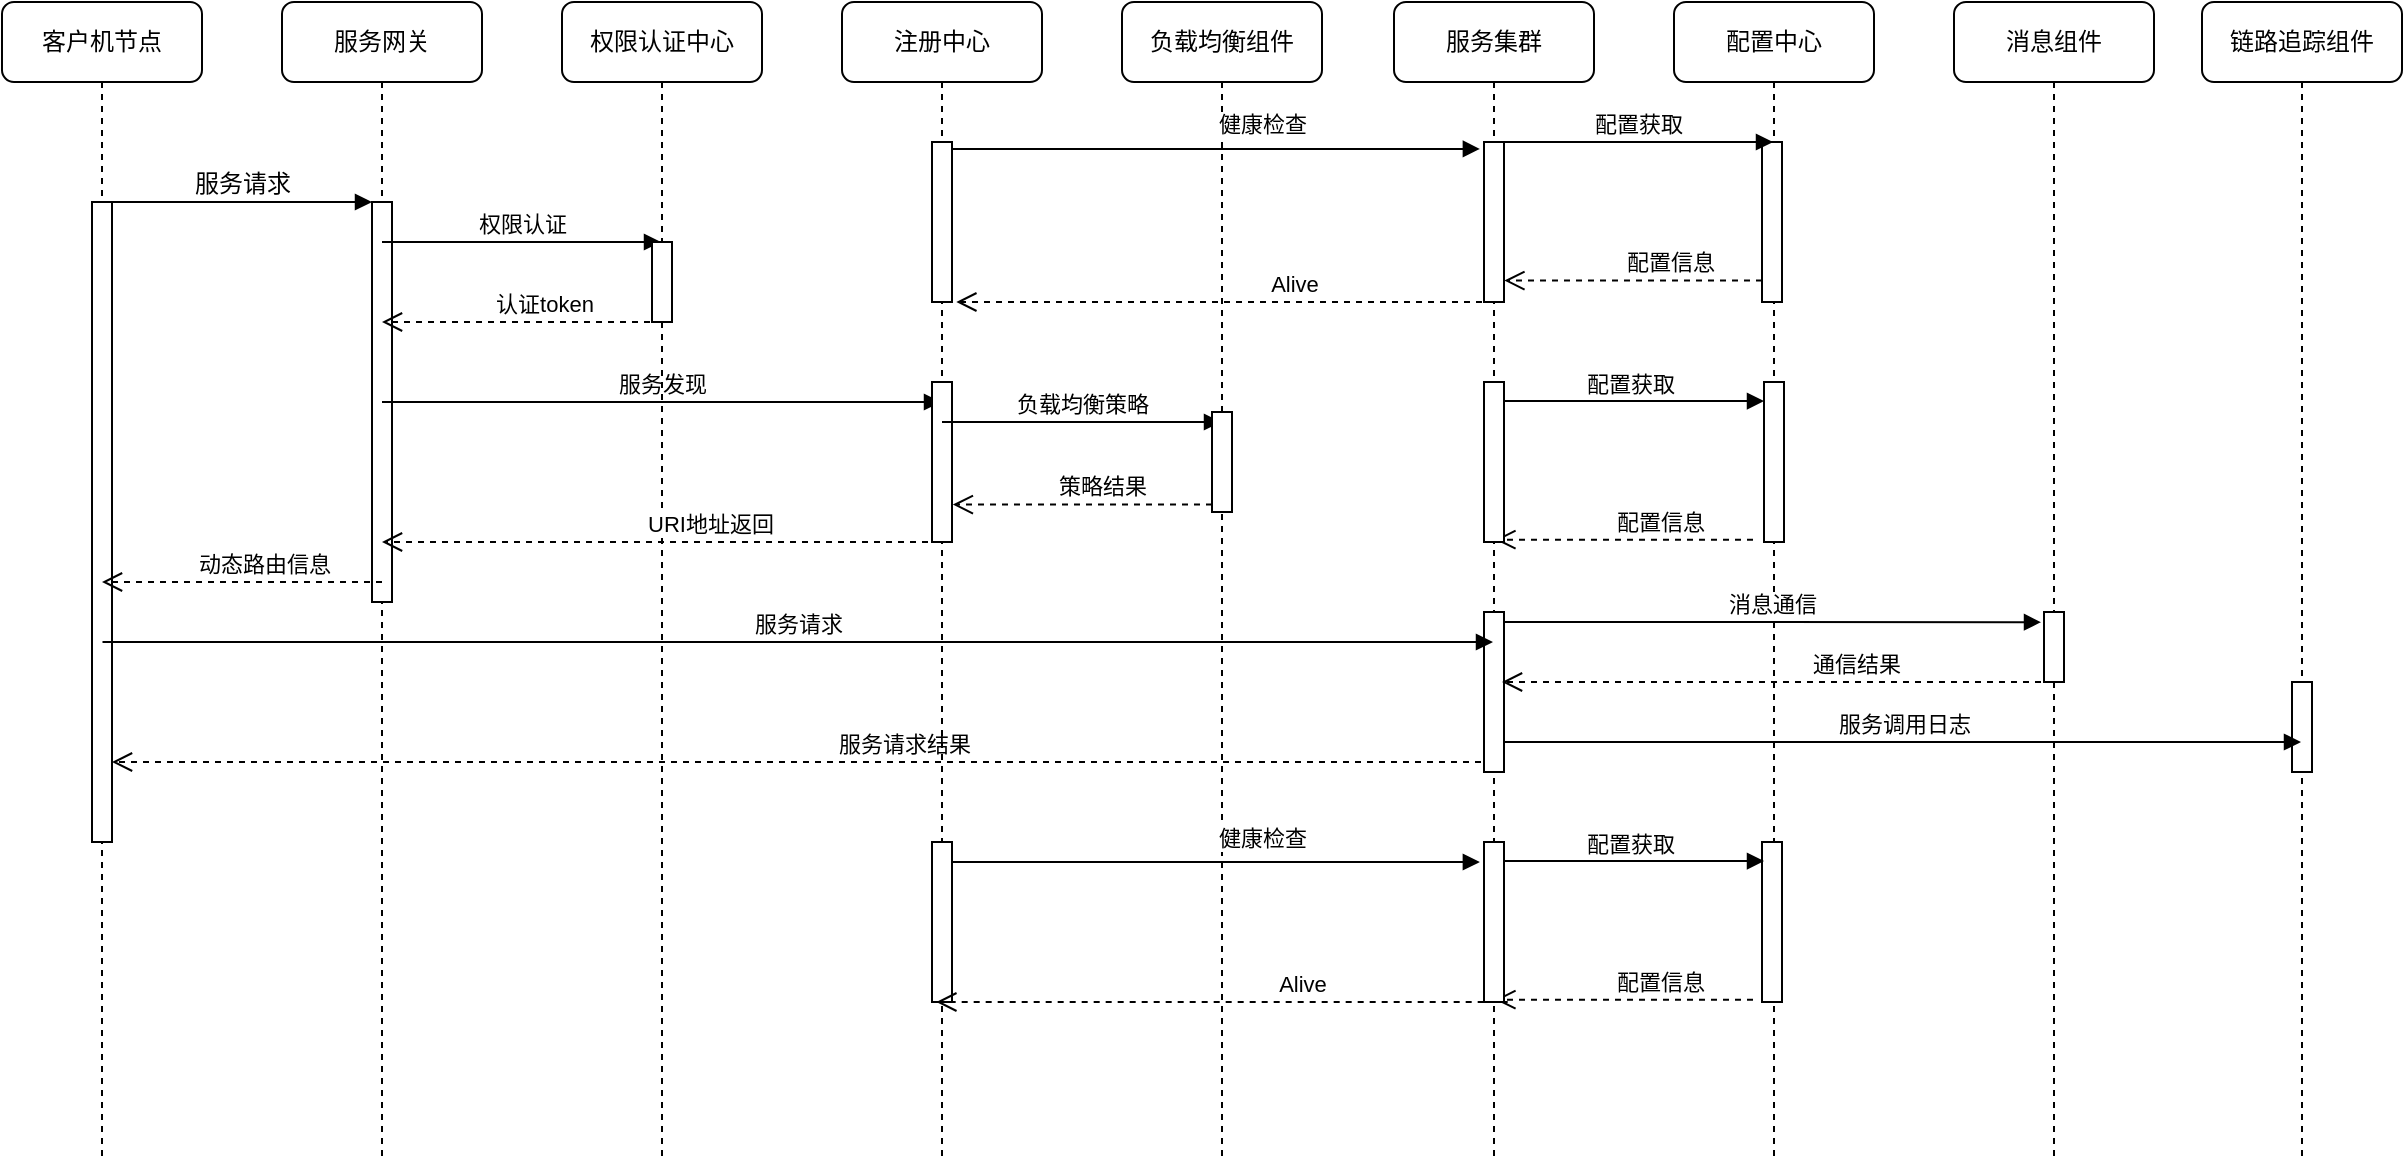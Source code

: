 <mxfile version="20.0.1" type="github">
  <diagram name="Page-1" id="13e1069c-82ec-6db2-03f1-153e76fe0fe0">
    <mxGraphModel dx="1489" dy="801" grid="1" gridSize="10" guides="1" tooltips="1" connect="0" arrows="1" fold="1" page="1" pageScale="1" pageWidth="1100" pageHeight="850" background="none" math="0" shadow="0">
      <root>
        <mxCell id="0" />
        <mxCell id="1" parent="0" />
        <mxCell id="7baba1c4bc27f4b0-2" value="服务网关" style="shape=umlLifeline;perimeter=lifelinePerimeter;whiteSpace=wrap;html=1;container=1;collapsible=0;recursiveResize=0;outlineConnect=0;rounded=1;shadow=0;comic=0;labelBackgroundColor=none;strokeWidth=1;fontFamily=Verdana;fontSize=12;align=center;" parent="1" vertex="1">
          <mxGeometry x="240" y="80" width="100" height="580" as="geometry" />
        </mxCell>
        <mxCell id="KtjAfawkbh8S06eXO74y-8" value="" style="html=1;points=[];perimeter=orthogonalPerimeter;" vertex="1" parent="7baba1c4bc27f4b0-2">
          <mxGeometry x="45" y="100" width="10" height="200" as="geometry" />
        </mxCell>
        <mxCell id="KtjAfawkbh8S06eXO74y-10" value="权限认证" style="html=1;verticalAlign=bottom;endArrow=block;rounded=0;" edge="1" parent="7baba1c4bc27f4b0-2" target="7baba1c4bc27f4b0-3">
          <mxGeometry width="80" relative="1" as="geometry">
            <mxPoint x="50" y="120" as="sourcePoint" />
            <mxPoint x="130" y="120" as="targetPoint" />
          </mxGeometry>
        </mxCell>
        <mxCell id="KtjAfawkbh8S06eXO74y-18" value="服务发现" style="html=1;verticalAlign=bottom;endArrow=block;rounded=0;" edge="1" parent="7baba1c4bc27f4b0-2" target="7baba1c4bc27f4b0-4">
          <mxGeometry width="80" relative="1" as="geometry">
            <mxPoint x="50" y="200" as="sourcePoint" />
            <mxPoint x="130" y="200" as="targetPoint" />
          </mxGeometry>
        </mxCell>
        <mxCell id="7baba1c4bc27f4b0-3" value="权限认证中心" style="shape=umlLifeline;perimeter=lifelinePerimeter;whiteSpace=wrap;html=1;container=1;collapsible=0;recursiveResize=0;outlineConnect=0;rounded=1;shadow=0;comic=0;labelBackgroundColor=none;strokeWidth=1;fontFamily=Verdana;fontSize=12;align=center;" parent="1" vertex="1">
          <mxGeometry x="380" y="80" width="100" height="580" as="geometry" />
        </mxCell>
        <mxCell id="KtjAfawkbh8S06eXO74y-11" value="" style="html=1;points=[];perimeter=orthogonalPerimeter;" vertex="1" parent="7baba1c4bc27f4b0-3">
          <mxGeometry x="45" y="120" width="10" height="40" as="geometry" />
        </mxCell>
        <mxCell id="KtjAfawkbh8S06eXO74y-51" value="服务请求结果" style="html=1;verticalAlign=bottom;endArrow=open;dashed=1;endSize=8;rounded=0;" edge="1" parent="7baba1c4bc27f4b0-3" source="KtjAfawkbh8S06eXO74y-2">
          <mxGeometry x="-0.147" relative="1" as="geometry">
            <mxPoint x="60.68" y="380" as="sourcePoint" />
            <mxPoint x="-224.996" y="380" as="targetPoint" />
            <mxPoint as="offset" />
          </mxGeometry>
        </mxCell>
        <mxCell id="7baba1c4bc27f4b0-4" value="注册中心" style="shape=umlLifeline;perimeter=lifelinePerimeter;whiteSpace=wrap;html=1;container=1;collapsible=0;recursiveResize=0;outlineConnect=0;rounded=1;shadow=0;comic=0;labelBackgroundColor=none;strokeWidth=1;fontFamily=Verdana;fontSize=12;align=center;" parent="1" vertex="1">
          <mxGeometry x="520" y="80" width="100" height="580" as="geometry" />
        </mxCell>
        <mxCell id="KtjAfawkbh8S06eXO74y-14" value="" style="html=1;points=[];perimeter=orthogonalPerimeter;" vertex="1" parent="7baba1c4bc27f4b0-4">
          <mxGeometry x="45" y="70" width="10" height="80" as="geometry" />
        </mxCell>
        <mxCell id="KtjAfawkbh8S06eXO74y-15" value="" style="html=1;points=[];perimeter=orthogonalPerimeter;" vertex="1" parent="7baba1c4bc27f4b0-4">
          <mxGeometry x="45" y="190" width="10" height="80" as="geometry" />
        </mxCell>
        <mxCell id="KtjAfawkbh8S06eXO74y-17" value="" style="html=1;points=[];perimeter=orthogonalPerimeter;" vertex="1" parent="7baba1c4bc27f4b0-4">
          <mxGeometry x="45" y="420" width="10" height="80" as="geometry" />
        </mxCell>
        <mxCell id="KtjAfawkbh8S06eXO74y-21" value="URI地址返回" style="html=1;verticalAlign=bottom;endArrow=open;dashed=1;endSize=8;rounded=0;" edge="1" parent="7baba1c4bc27f4b0-4" target="7baba1c4bc27f4b0-2">
          <mxGeometry x="-0.147" relative="1" as="geometry">
            <mxPoint x="55" y="270" as="sourcePoint" />
            <mxPoint x="-85.676" y="270" as="targetPoint" />
            <mxPoint as="offset" />
          </mxGeometry>
        </mxCell>
        <mxCell id="KtjAfawkbh8S06eXO74y-23" value="负载均衡策略" style="html=1;verticalAlign=bottom;endArrow=block;rounded=0;" edge="1" parent="7baba1c4bc27f4b0-4" target="7baba1c4bc27f4b0-5">
          <mxGeometry width="80" relative="1" as="geometry">
            <mxPoint x="50" y="210" as="sourcePoint" />
            <mxPoint x="130" y="210" as="targetPoint" />
          </mxGeometry>
        </mxCell>
        <mxCell id="7baba1c4bc27f4b0-5" value="负载均衡组件" style="shape=umlLifeline;perimeter=lifelinePerimeter;whiteSpace=wrap;html=1;container=1;collapsible=0;recursiveResize=0;outlineConnect=0;rounded=1;shadow=0;comic=0;labelBackgroundColor=none;strokeWidth=1;fontFamily=Verdana;fontSize=12;align=center;" parent="1" vertex="1">
          <mxGeometry x="660" y="80" width="100" height="580" as="geometry" />
        </mxCell>
        <mxCell id="KtjAfawkbh8S06eXO74y-22" value="" style="html=1;points=[];perimeter=orthogonalPerimeter;" vertex="1" parent="7baba1c4bc27f4b0-5">
          <mxGeometry x="45" y="205" width="10" height="50" as="geometry" />
        </mxCell>
        <mxCell id="KtjAfawkbh8S06eXO74y-35" value="健康检查" style="html=1;verticalAlign=bottom;endArrow=block;rounded=0;entryX=-0.206;entryY=0.043;entryDx=0;entryDy=0;entryPerimeter=0;" edge="1" parent="7baba1c4bc27f4b0-5">
          <mxGeometry x="0.174" y="3" width="80" relative="1" as="geometry">
            <mxPoint x="-85" y="430.0" as="sourcePoint" />
            <mxPoint x="178.94" y="430.0" as="targetPoint" />
            <mxPoint as="offset" />
          </mxGeometry>
        </mxCell>
        <mxCell id="7baba1c4bc27f4b0-6" value="配置中心" style="shape=umlLifeline;perimeter=lifelinePerimeter;whiteSpace=wrap;html=1;container=1;collapsible=0;recursiveResize=0;outlineConnect=0;rounded=1;shadow=0;comic=0;labelBackgroundColor=none;strokeWidth=1;fontFamily=Verdana;fontSize=12;align=center;" parent="1" vertex="1">
          <mxGeometry x="936" y="80" width="100" height="580" as="geometry" />
        </mxCell>
        <mxCell id="KtjAfawkbh8S06eXO74y-38" value="" style="html=1;points=[];perimeter=orthogonalPerimeter;" vertex="1" parent="7baba1c4bc27f4b0-6">
          <mxGeometry x="44" y="70" width="10" height="80" as="geometry" />
        </mxCell>
        <mxCell id="KtjAfawkbh8S06eXO74y-39" value="" style="html=1;points=[];perimeter=orthogonalPerimeter;" vertex="1" parent="7baba1c4bc27f4b0-6">
          <mxGeometry x="45" y="190" width="10" height="80" as="geometry" />
        </mxCell>
        <mxCell id="KtjAfawkbh8S06eXO74y-40" value="" style="html=1;points=[];perimeter=orthogonalPerimeter;" vertex="1" parent="7baba1c4bc27f4b0-6">
          <mxGeometry x="44" y="420" width="10" height="80" as="geometry" />
        </mxCell>
        <mxCell id="KtjAfawkbh8S06eXO74y-42" value="配置获取" style="html=1;verticalAlign=bottom;endArrow=block;rounded=0;" edge="1" parent="7baba1c4bc27f4b0-6">
          <mxGeometry width="80" relative="1" as="geometry">
            <mxPoint x="-90.5" y="199.54" as="sourcePoint" />
            <mxPoint x="45" y="199.54" as="targetPoint" />
          </mxGeometry>
        </mxCell>
        <mxCell id="KtjAfawkbh8S06eXO74y-43" value="配置信息" style="html=1;verticalAlign=bottom;endArrow=open;dashed=1;endSize=8;rounded=0;entryX=1.018;entryY=0.866;entryDx=0;entryDy=0;entryPerimeter=0;" edge="1" parent="7baba1c4bc27f4b0-6">
          <mxGeometry x="-0.28" relative="1" as="geometry">
            <mxPoint x="39.5" y="268.82" as="sourcePoint" />
            <mxPoint x="-89.32" y="268.82" as="targetPoint" />
            <mxPoint as="offset" />
          </mxGeometry>
        </mxCell>
        <mxCell id="KtjAfawkbh8S06eXO74y-44" value="配置获取" style="html=1;verticalAlign=bottom;endArrow=block;rounded=0;" edge="1" parent="7baba1c4bc27f4b0-6">
          <mxGeometry width="80" relative="1" as="geometry">
            <mxPoint x="-90.5" y="429.54" as="sourcePoint" />
            <mxPoint x="45" y="429.54" as="targetPoint" />
          </mxGeometry>
        </mxCell>
        <mxCell id="KtjAfawkbh8S06eXO74y-45" value="配置信息" style="html=1;verticalAlign=bottom;endArrow=open;dashed=1;endSize=8;rounded=0;entryX=1.018;entryY=0.866;entryDx=0;entryDy=0;entryPerimeter=0;" edge="1" parent="7baba1c4bc27f4b0-6">
          <mxGeometry x="-0.28" relative="1" as="geometry">
            <mxPoint x="39.5" y="498.82" as="sourcePoint" />
            <mxPoint x="-89.32" y="498.82" as="targetPoint" />
            <mxPoint as="offset" />
          </mxGeometry>
        </mxCell>
        <mxCell id="KtjAfawkbh8S06eXO74y-48" value="消息通信" style="html=1;verticalAlign=bottom;endArrow=block;rounded=0;" edge="1" parent="7baba1c4bc27f4b0-6">
          <mxGeometry width="80" relative="1" as="geometry">
            <mxPoint x="-85.5" y="310" as="sourcePoint" />
            <mxPoint x="183.5" y="310.09" as="targetPoint" />
          </mxGeometry>
        </mxCell>
        <mxCell id="7baba1c4bc27f4b0-7" value="消息组件" style="shape=umlLifeline;perimeter=lifelinePerimeter;whiteSpace=wrap;html=1;container=1;collapsible=0;recursiveResize=0;outlineConnect=0;rounded=1;shadow=0;comic=0;labelBackgroundColor=none;strokeWidth=1;fontFamily=Verdana;fontSize=12;align=center;" parent="1" vertex="1">
          <mxGeometry x="1076" y="80" width="100" height="580" as="geometry" />
        </mxCell>
        <mxCell id="KtjAfawkbh8S06eXO74y-46" value="" style="html=1;points=[];perimeter=orthogonalPerimeter;" vertex="1" parent="7baba1c4bc27f4b0-7">
          <mxGeometry x="45" y="305" width="10" height="35" as="geometry" />
        </mxCell>
        <mxCell id="7baba1c4bc27f4b0-8" value="客户机节点" style="shape=umlLifeline;perimeter=lifelinePerimeter;whiteSpace=wrap;html=1;container=1;collapsible=0;recursiveResize=0;outlineConnect=0;rounded=1;shadow=0;comic=0;labelBackgroundColor=none;strokeWidth=1;fontFamily=Verdana;fontSize=12;align=center;" parent="1" vertex="1">
          <mxGeometry x="100" y="80" width="100" height="580" as="geometry" />
        </mxCell>
        <mxCell id="7baba1c4bc27f4b0-9" value="" style="html=1;points=[];perimeter=orthogonalPerimeter;rounded=0;shadow=0;comic=0;labelBackgroundColor=none;strokeWidth=1;fontFamily=Verdana;fontSize=12;align=center;" parent="7baba1c4bc27f4b0-8" vertex="1">
          <mxGeometry x="45" y="100" width="10" height="320" as="geometry" />
        </mxCell>
        <mxCell id="7baba1c4bc27f4b0-11" value="服务请求" style="html=1;verticalAlign=bottom;endArrow=block;entryX=0;entryY=0;labelBackgroundColor=none;fontFamily=Verdana;fontSize=12;edgeStyle=elbowEdgeStyle;elbow=vertical;" parent="1" source="7baba1c4bc27f4b0-9" edge="1">
          <mxGeometry relative="1" as="geometry">
            <mxPoint x="220" y="190" as="sourcePoint" />
            <mxPoint x="285" y="180" as="targetPoint" />
          </mxGeometry>
        </mxCell>
        <mxCell id="KtjAfawkbh8S06eXO74y-1" value="链路追踪组件" style="shape=umlLifeline;perimeter=lifelinePerimeter;whiteSpace=wrap;html=1;container=1;collapsible=0;recursiveResize=0;outlineConnect=0;rounded=1;shadow=0;comic=0;labelBackgroundColor=none;strokeWidth=1;fontFamily=Verdana;fontSize=12;align=center;size=40;" vertex="1" parent="1">
          <mxGeometry x="1200" y="80" width="100" height="580" as="geometry" />
        </mxCell>
        <mxCell id="KtjAfawkbh8S06eXO74y-47" value="" style="html=1;points=[];perimeter=orthogonalPerimeter;" vertex="1" parent="KtjAfawkbh8S06eXO74y-1">
          <mxGeometry x="45" y="340" width="10" height="45" as="geometry" />
        </mxCell>
        <mxCell id="KtjAfawkbh8S06eXO74y-2" value="服务集群" style="shape=umlLifeline;perimeter=lifelinePerimeter;whiteSpace=wrap;html=1;container=1;collapsible=0;recursiveResize=0;outlineConnect=0;rounded=1;shadow=0;comic=0;labelBackgroundColor=none;strokeWidth=1;fontFamily=Verdana;fontSize=12;align=center;" vertex="1" parent="1">
          <mxGeometry x="796" y="80" width="100" height="580" as="geometry" />
        </mxCell>
        <mxCell id="KtjAfawkbh8S06eXO74y-25" value="" style="html=1;points=[];perimeter=orthogonalPerimeter;" vertex="1" parent="KtjAfawkbh8S06eXO74y-2">
          <mxGeometry x="45" y="70" width="10" height="80" as="geometry" />
        </mxCell>
        <mxCell id="KtjAfawkbh8S06eXO74y-28" value="" style="html=1;points=[];perimeter=orthogonalPerimeter;" vertex="1" parent="KtjAfawkbh8S06eXO74y-2">
          <mxGeometry x="45" y="190" width="10" height="80" as="geometry" />
        </mxCell>
        <mxCell id="KtjAfawkbh8S06eXO74y-29" value="" style="html=1;points=[];perimeter=orthogonalPerimeter;" vertex="1" parent="KtjAfawkbh8S06eXO74y-2">
          <mxGeometry x="45" y="305" width="10" height="80" as="geometry" />
        </mxCell>
        <mxCell id="KtjAfawkbh8S06eXO74y-30" value="" style="html=1;points=[];perimeter=orthogonalPerimeter;" vertex="1" parent="KtjAfawkbh8S06eXO74y-2">
          <mxGeometry x="45" y="420" width="10" height="80" as="geometry" />
        </mxCell>
        <mxCell id="KtjAfawkbh8S06eXO74y-37" value="配置获取" style="html=1;verticalAlign=bottom;endArrow=block;rounded=0;" edge="1" parent="KtjAfawkbh8S06eXO74y-2" target="7baba1c4bc27f4b0-6">
          <mxGeometry width="80" relative="1" as="geometry">
            <mxPoint x="54" y="70" as="sourcePoint" />
            <mxPoint x="134" y="70" as="targetPoint" />
          </mxGeometry>
        </mxCell>
        <mxCell id="KtjAfawkbh8S06eXO74y-13" value="认证token" style="html=1;verticalAlign=bottom;endArrow=open;dashed=1;endSize=8;rounded=0;" edge="1" parent="1" target="7baba1c4bc27f4b0-2">
          <mxGeometry x="-0.147" relative="1" as="geometry">
            <mxPoint x="430" y="240" as="sourcePoint" />
            <mxPoint x="350" y="240" as="targetPoint" />
            <mxPoint as="offset" />
          </mxGeometry>
        </mxCell>
        <mxCell id="KtjAfawkbh8S06eXO74y-24" value="策略结果" style="html=1;verticalAlign=bottom;endArrow=open;dashed=1;endSize=8;rounded=0;entryX=1.041;entryY=0.766;entryDx=0;entryDy=0;entryPerimeter=0;" edge="1" parent="1" source="KtjAfawkbh8S06eXO74y-22" target="KtjAfawkbh8S06eXO74y-15">
          <mxGeometry x="-0.147" relative="1" as="geometry">
            <mxPoint x="585" y="360" as="sourcePoint" />
            <mxPoint x="299.324" y="360" as="targetPoint" />
            <mxPoint as="offset" />
          </mxGeometry>
        </mxCell>
        <mxCell id="KtjAfawkbh8S06eXO74y-31" value="动态路由信息" style="html=1;verticalAlign=bottom;endArrow=open;dashed=1;endSize=8;rounded=0;" edge="1" parent="1">
          <mxGeometry x="-0.147" relative="1" as="geometry">
            <mxPoint x="290" y="370" as="sourcePoint" />
            <mxPoint x="150" y="370" as="targetPoint" />
            <mxPoint as="offset" />
          </mxGeometry>
        </mxCell>
        <mxCell id="KtjAfawkbh8S06eXO74y-32" value="服务请求" style="html=1;verticalAlign=bottom;endArrow=block;rounded=0;" edge="1" parent="1" target="KtjAfawkbh8S06eXO74y-2">
          <mxGeometry width="80" relative="1" as="geometry">
            <mxPoint x="150.25" y="400" as="sourcePoint" />
            <mxPoint x="429.75" y="400" as="targetPoint" />
          </mxGeometry>
        </mxCell>
        <mxCell id="KtjAfawkbh8S06eXO74y-33" value="健康检查" style="html=1;verticalAlign=bottom;endArrow=block;rounded=0;entryX=-0.206;entryY=0.043;entryDx=0;entryDy=0;entryPerimeter=0;" edge="1" parent="1" source="KtjAfawkbh8S06eXO74y-14" target="KtjAfawkbh8S06eXO74y-25">
          <mxGeometry x="0.174" y="3" width="80" relative="1" as="geometry">
            <mxPoint x="740" y="180" as="sourcePoint" />
            <mxPoint x="820" y="180" as="targetPoint" />
            <mxPoint as="offset" />
          </mxGeometry>
        </mxCell>
        <mxCell id="KtjAfawkbh8S06eXO74y-34" value="Alive" style="html=1;verticalAlign=bottom;endArrow=open;dashed=1;endSize=8;rounded=0;" edge="1" parent="1">
          <mxGeometry x="-0.28" relative="1" as="geometry">
            <mxPoint x="852.84" y="580" as="sourcePoint" />
            <mxPoint x="567.164" y="580" as="targetPoint" />
            <mxPoint as="offset" />
          </mxGeometry>
        </mxCell>
        <mxCell id="KtjAfawkbh8S06eXO74y-36" value="Alive" style="html=1;verticalAlign=bottom;endArrow=open;dashed=1;endSize=8;rounded=0;" edge="1" parent="1">
          <mxGeometry x="-0.28" relative="1" as="geometry">
            <mxPoint x="840" y="230" as="sourcePoint" />
            <mxPoint x="577.164" y="230" as="targetPoint" />
            <mxPoint as="offset" />
          </mxGeometry>
        </mxCell>
        <mxCell id="KtjAfawkbh8S06eXO74y-41" value="配置信息" style="html=1;verticalAlign=bottom;endArrow=open;dashed=1;endSize=8;rounded=0;entryX=1.018;entryY=0.866;entryDx=0;entryDy=0;entryPerimeter=0;" edge="1" parent="1" source="KtjAfawkbh8S06eXO74y-38" target="KtjAfawkbh8S06eXO74y-25">
          <mxGeometry x="-0.28" relative="1" as="geometry">
            <mxPoint x="872.84" y="240" as="sourcePoint" />
            <mxPoint x="587.164" y="240" as="targetPoint" />
            <mxPoint as="offset" />
          </mxGeometry>
        </mxCell>
        <mxCell id="KtjAfawkbh8S06eXO74y-49" value="通信结果" style="html=1;verticalAlign=bottom;endArrow=open;dashed=1;endSize=8;rounded=0;entryX=1.018;entryY=0.866;entryDx=0;entryDy=0;entryPerimeter=0;" edge="1" parent="1" source="7baba1c4bc27f4b0-7">
          <mxGeometry x="-0.28" relative="1" as="geometry">
            <mxPoint x="978.82" y="420.0" as="sourcePoint" />
            <mxPoint x="850.0" y="420.0" as="targetPoint" />
            <mxPoint as="offset" />
          </mxGeometry>
        </mxCell>
        <mxCell id="KtjAfawkbh8S06eXO74y-50" value="服务调用日志" style="html=1;verticalAlign=bottom;endArrow=block;rounded=0;" edge="1" parent="1" target="KtjAfawkbh8S06eXO74y-1">
          <mxGeometry width="80" relative="1" as="geometry">
            <mxPoint x="851.5" y="450" as="sourcePoint" />
            <mxPoint x="1120.5" y="450.09" as="targetPoint" />
          </mxGeometry>
        </mxCell>
      </root>
    </mxGraphModel>
  </diagram>
</mxfile>
